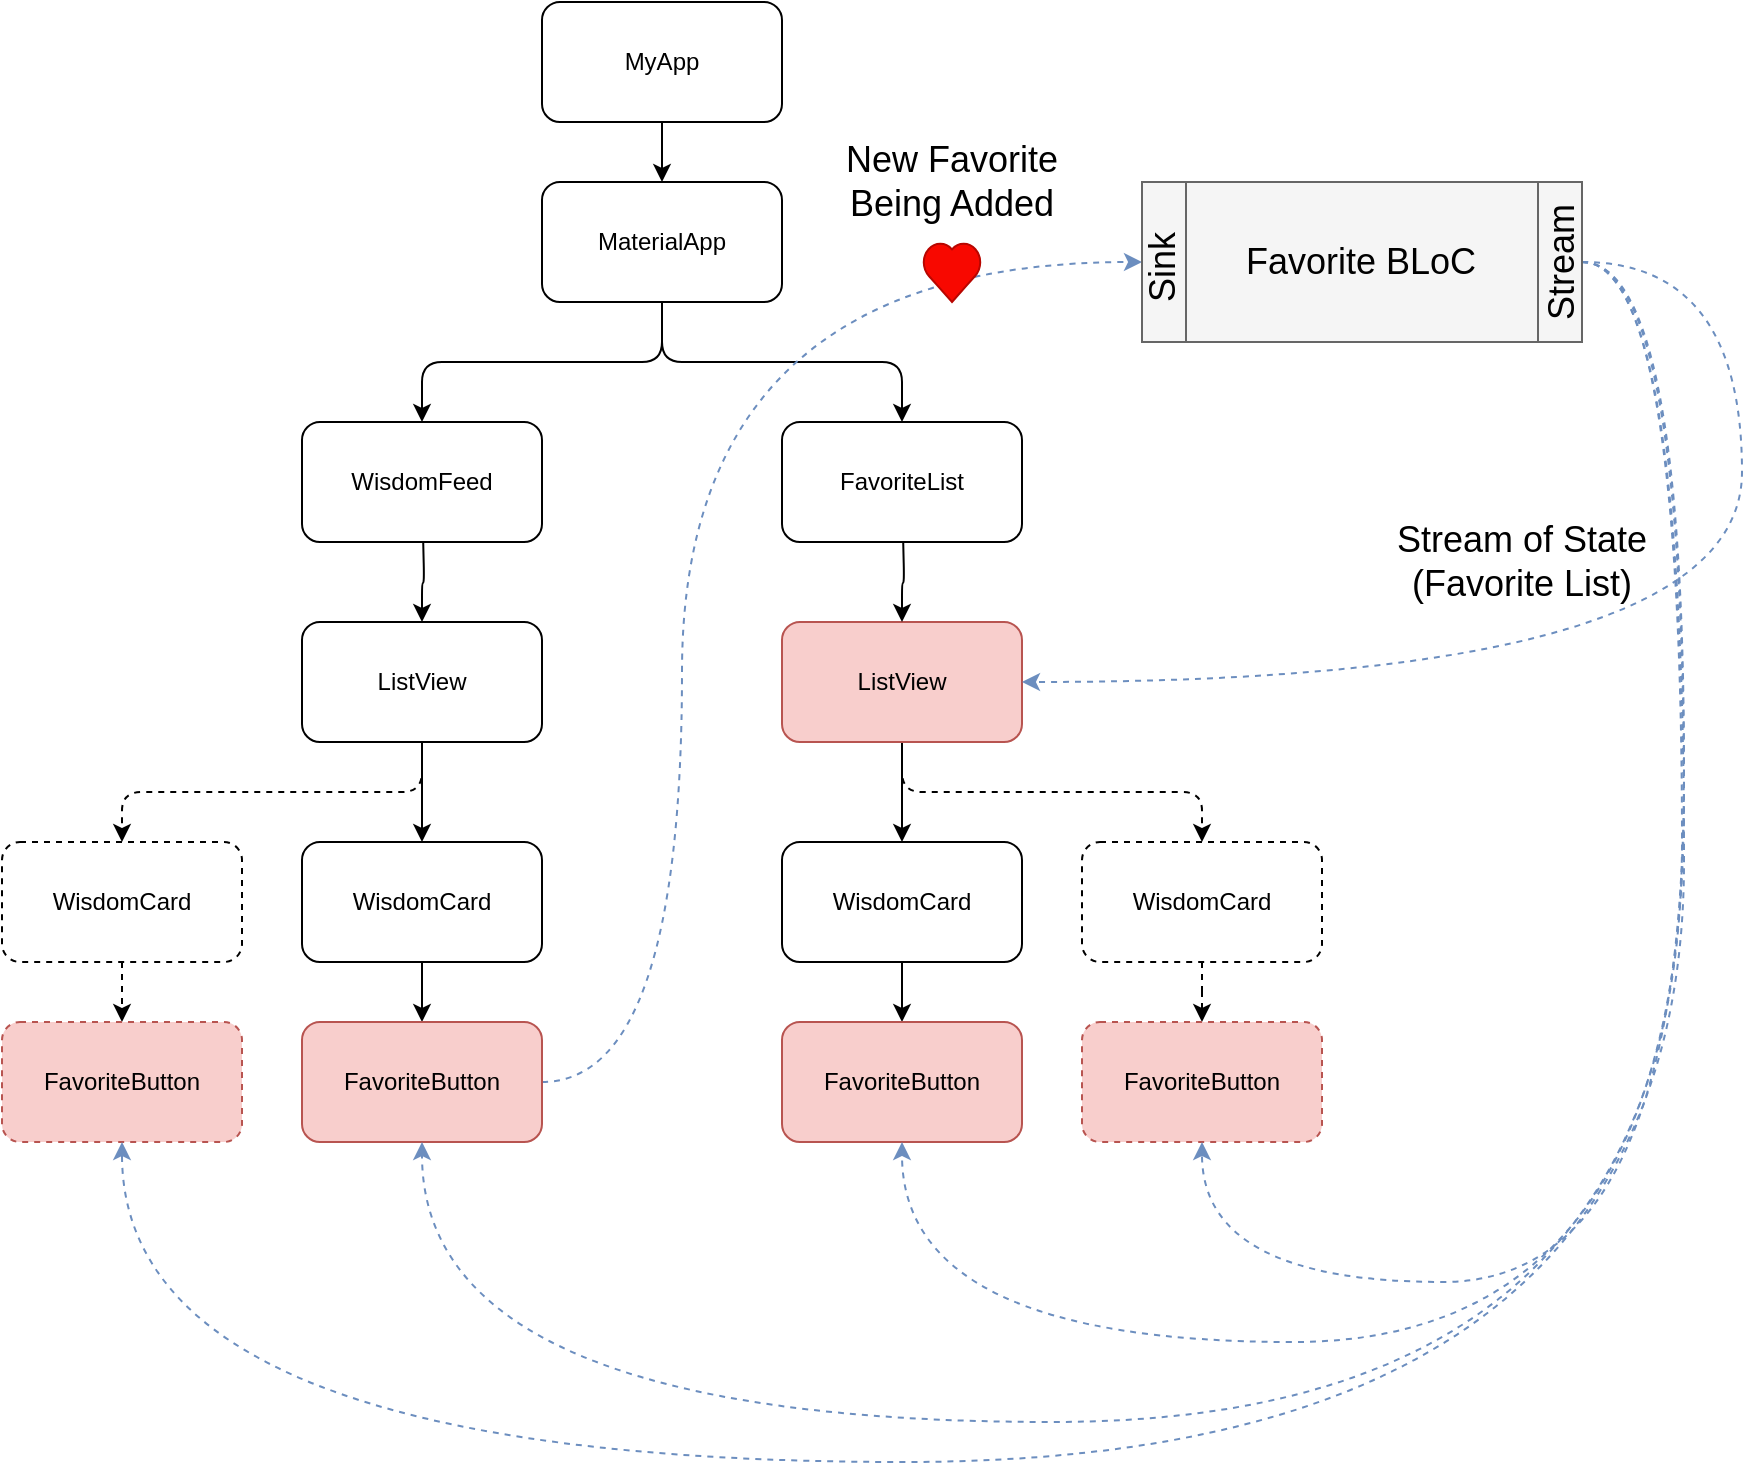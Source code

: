 <mxfile version="12.0.2" type="device" pages="1"><diagram id="z9yldGAGL9I7s9_kAqGx" name="Page-1"><mxGraphModel dx="1447" dy="750" grid="1" gridSize="10" guides="1" tooltips="1" connect="1" arrows="1" fold="1" page="1" pageScale="1" pageWidth="827" pageHeight="1169" math="0" shadow="0"><root><mxCell id="0"/><mxCell id="1" parent="0"/><mxCell id="nasxw4QEqNmTyr8lPHSL-5" style="edgeStyle=orthogonalEdgeStyle;rounded=0;orthogonalLoop=1;jettySize=auto;html=1;exitX=0.5;exitY=1;exitDx=0;exitDy=0;" parent="1" source="nasxw4QEqNmTyr8lPHSL-1" target="nasxw4QEqNmTyr8lPHSL-2" edge="1"><mxGeometry relative="1" as="geometry"/></mxCell><mxCell id="nasxw4QEqNmTyr8lPHSL-1" value="MyApp" style="rounded=1;whiteSpace=wrap;html=1;" parent="1" vertex="1"><mxGeometry x="310" y="140" width="120" height="60" as="geometry"/></mxCell><mxCell id="nasxw4QEqNmTyr8lPHSL-6" style="edgeStyle=orthogonalEdgeStyle;rounded=1;orthogonalLoop=1;jettySize=auto;html=1;exitX=0.5;exitY=1;exitDx=0;exitDy=0;entryX=0.5;entryY=0;entryDx=0;entryDy=0;" parent="1" source="nasxw4QEqNmTyr8lPHSL-2" target="nasxw4QEqNmTyr8lPHSL-3" edge="1"><mxGeometry relative="1" as="geometry"/></mxCell><mxCell id="nasxw4QEqNmTyr8lPHSL-7" style="edgeStyle=orthogonalEdgeStyle;rounded=1;orthogonalLoop=1;jettySize=auto;html=1;exitX=0.5;exitY=1;exitDx=0;exitDy=0;" parent="1" source="nasxw4QEqNmTyr8lPHSL-2" target="nasxw4QEqNmTyr8lPHSL-4" edge="1"><mxGeometry relative="1" as="geometry"/></mxCell><mxCell id="nasxw4QEqNmTyr8lPHSL-2" value="MaterialApp" style="rounded=1;whiteSpace=wrap;html=1;" parent="1" vertex="1"><mxGeometry x="310" y="230" width="120" height="60" as="geometry"/></mxCell><mxCell id="nasxw4QEqNmTyr8lPHSL-3" value="WisdomFeed" style="rounded=1;whiteSpace=wrap;html=1;" parent="1" vertex="1"><mxGeometry x="190" y="350" width="120" height="60" as="geometry"/></mxCell><mxCell id="nasxw4QEqNmTyr8lPHSL-4" value="FavoriteList" style="rounded=1;whiteSpace=wrap;html=1;" parent="1" vertex="1"><mxGeometry x="430" y="350" width="120" height="60" as="geometry"/></mxCell><mxCell id="nasxw4QEqNmTyr8lPHSL-22" style="edgeStyle=orthogonalEdgeStyle;rounded=1;orthogonalLoop=1;jettySize=auto;html=1;exitX=0.5;exitY=1;exitDx=0;exitDy=0;entryX=0.5;entryY=0;entryDx=0;entryDy=0;" parent="1" source="nasxw4QEqNmTyr8lPHSL-8" target="nasxw4QEqNmTyr8lPHSL-17" edge="1"><mxGeometry relative="1" as="geometry"/></mxCell><mxCell id="nasxw4QEqNmTyr8lPHSL-33" style="edgeStyle=orthogonalEdgeStyle;rounded=1;orthogonalLoop=1;jettySize=auto;html=1;exitX=0.5;exitY=1;exitDx=0;exitDy=0;dashed=1;" parent="1" source="nasxw4QEqNmTyr8lPHSL-8" target="nasxw4QEqNmTyr8lPHSL-27" edge="1"><mxGeometry relative="1" as="geometry"/></mxCell><mxCell id="nasxw4QEqNmTyr8lPHSL-8" value="ListView" style="rounded=1;whiteSpace=wrap;html=1;fillColor=#f8cecc;strokeColor=#b85450;" parent="1" vertex="1"><mxGeometry x="430" y="450" width="120" height="60" as="geometry"/></mxCell><mxCell id="nasxw4QEqNmTyr8lPHSL-15" style="edgeStyle=orthogonalEdgeStyle;rounded=1;orthogonalLoop=1;jettySize=auto;html=1;exitX=0.5;exitY=1;exitDx=0;exitDy=0;" parent="1" target="nasxw4QEqNmTyr8lPHSL-8" edge="1"><mxGeometry relative="1" as="geometry"><mxPoint x="490.588" y="409.529" as="sourcePoint"/></mxGeometry></mxCell><mxCell id="nasxw4QEqNmTyr8lPHSL-13" style="edgeStyle=orthogonalEdgeStyle;rounded=1;orthogonalLoop=1;jettySize=auto;html=1;exitX=0.5;exitY=1;exitDx=0;exitDy=0;entryX=0.5;entryY=0;entryDx=0;entryDy=0;" parent="1" target="nasxw4QEqNmTyr8lPHSL-11" edge="1"><mxGeometry relative="1" as="geometry"><mxPoint x="250.588" y="409.529" as="sourcePoint"/></mxGeometry></mxCell><mxCell id="nasxw4QEqNmTyr8lPHSL-20" style="edgeStyle=orthogonalEdgeStyle;rounded=1;orthogonalLoop=1;jettySize=auto;html=1;exitX=0.5;exitY=1;exitDx=0;exitDy=0;entryX=0.5;entryY=0;entryDx=0;entryDy=0;" parent="1" source="nasxw4QEqNmTyr8lPHSL-11" target="nasxw4QEqNmTyr8lPHSL-16" edge="1"><mxGeometry relative="1" as="geometry"/></mxCell><mxCell id="nasxw4QEqNmTyr8lPHSL-31" style="edgeStyle=orthogonalEdgeStyle;rounded=1;orthogonalLoop=1;jettySize=auto;html=1;exitX=0.5;exitY=1;exitDx=0;exitDy=0;dashed=1;" parent="1" source="nasxw4QEqNmTyr8lPHSL-11" target="nasxw4QEqNmTyr8lPHSL-25" edge="1"><mxGeometry relative="1" as="geometry"/></mxCell><mxCell id="nasxw4QEqNmTyr8lPHSL-11" value="ListView" style="rounded=1;whiteSpace=wrap;html=1;" parent="1" vertex="1"><mxGeometry x="190" y="450" width="120" height="60" as="geometry"/></mxCell><mxCell id="nasxw4QEqNmTyr8lPHSL-21" style="edgeStyle=orthogonalEdgeStyle;rounded=1;orthogonalLoop=1;jettySize=auto;html=1;exitX=0.5;exitY=1;exitDx=0;exitDy=0;" parent="1" source="nasxw4QEqNmTyr8lPHSL-16" target="nasxw4QEqNmTyr8lPHSL-18" edge="1"><mxGeometry relative="1" as="geometry"/></mxCell><mxCell id="nasxw4QEqNmTyr8lPHSL-16" value="WisdomCard" style="rounded=1;whiteSpace=wrap;html=1;" parent="1" vertex="1"><mxGeometry x="190" y="560" width="120" height="60" as="geometry"/></mxCell><mxCell id="nasxw4QEqNmTyr8lPHSL-23" style="edgeStyle=orthogonalEdgeStyle;rounded=1;orthogonalLoop=1;jettySize=auto;html=1;exitX=0.5;exitY=1;exitDx=0;exitDy=0;" parent="1" source="nasxw4QEqNmTyr8lPHSL-17" target="nasxw4QEqNmTyr8lPHSL-19" edge="1"><mxGeometry relative="1" as="geometry"/></mxCell><mxCell id="nasxw4QEqNmTyr8lPHSL-17" value="WisdomCard" style="rounded=1;whiteSpace=wrap;html=1;" parent="1" vertex="1"><mxGeometry x="430" y="560" width="120" height="60" as="geometry"/></mxCell><mxCell id="jzOJ5rmIm8WKQEoguNtT-7" style="edgeStyle=orthogonalEdgeStyle;orthogonalLoop=1;jettySize=auto;html=1;exitX=1;exitY=0.5;exitDx=0;exitDy=0;entryX=0;entryY=0.5;entryDx=0;entryDy=0;curved=1;dashed=1;fillColor=#dae8fc;strokeColor=#6c8ebf;" edge="1" parent="1" source="nasxw4QEqNmTyr8lPHSL-18" target="jzOJ5rmIm8WKQEoguNtT-1"><mxGeometry relative="1" as="geometry"><Array as="points"><mxPoint x="380" y="680"/><mxPoint x="380" y="270"/></Array></mxGeometry></mxCell><mxCell id="nasxw4QEqNmTyr8lPHSL-18" value="FavoriteButton" style="rounded=1;whiteSpace=wrap;html=1;fillColor=#f8cecc;strokeColor=#b85450;" parent="1" vertex="1"><mxGeometry x="190" y="650" width="120" height="60" as="geometry"/></mxCell><mxCell id="nasxw4QEqNmTyr8lPHSL-19" value="FavoriteButton" style="rounded=1;whiteSpace=wrap;html=1;fillColor=#f8cecc;strokeColor=#b85450;" parent="1" vertex="1"><mxGeometry x="430" y="650" width="120" height="60" as="geometry"/></mxCell><mxCell id="nasxw4QEqNmTyr8lPHSL-32" style="edgeStyle=orthogonalEdgeStyle;rounded=1;orthogonalLoop=1;jettySize=auto;html=1;exitX=0.5;exitY=1;exitDx=0;exitDy=0;entryX=0.5;entryY=0;entryDx=0;entryDy=0;dashed=1;" parent="1" source="nasxw4QEqNmTyr8lPHSL-25" target="nasxw4QEqNmTyr8lPHSL-26" edge="1"><mxGeometry relative="1" as="geometry"/></mxCell><mxCell id="nasxw4QEqNmTyr8lPHSL-25" value="WisdomCard" style="rounded=1;whiteSpace=wrap;html=1;dashed=1;" parent="1" vertex="1"><mxGeometry x="40" y="560" width="120" height="60" as="geometry"/></mxCell><mxCell id="nasxw4QEqNmTyr8lPHSL-26" value="FavoriteButton" style="rounded=1;whiteSpace=wrap;html=1;dashed=1;fillColor=#f8cecc;strokeColor=#b85450;" parent="1" vertex="1"><mxGeometry x="40" y="650" width="120" height="60" as="geometry"/></mxCell><mxCell id="nasxw4QEqNmTyr8lPHSL-34" style="edgeStyle=orthogonalEdgeStyle;rounded=1;orthogonalLoop=1;jettySize=auto;html=1;exitX=0.5;exitY=1;exitDx=0;exitDy=0;dashed=1;" parent="1" source="nasxw4QEqNmTyr8lPHSL-27" target="nasxw4QEqNmTyr8lPHSL-28" edge="1"><mxGeometry relative="1" as="geometry"/></mxCell><mxCell id="nasxw4QEqNmTyr8lPHSL-27" value="WisdomCard" style="rounded=1;whiteSpace=wrap;html=1;dashed=1;" parent="1" vertex="1"><mxGeometry x="580" y="560" width="120" height="60" as="geometry"/></mxCell><mxCell id="nasxw4QEqNmTyr8lPHSL-28" value="FavoriteButton" style="rounded=1;whiteSpace=wrap;html=1;dashed=1;fillColor=#f8cecc;strokeColor=#b85450;" parent="1" vertex="1"><mxGeometry x="580" y="650" width="120" height="60" as="geometry"/></mxCell><mxCell id="nasxw4QEqNmTyr8lPHSL-39" value="" style="shape=mxgraph.signs.healthcare.heart_1;html=1;fillColor=#F80800;strokeColor=#B80600;verticalLabelPosition=bottom;verticalAlign=top;align=center;gradientColor=none;" parent="1" vertex="1"><mxGeometry x="500" y="260" width="30" height="30" as="geometry"/></mxCell><mxCell id="jzOJ5rmIm8WKQEoguNtT-13" style="edgeStyle=orthogonalEdgeStyle;curved=1;orthogonalLoop=1;jettySize=auto;html=1;exitX=1;exitY=0.5;exitDx=0;exitDy=0;entryX=0.5;entryY=1;entryDx=0;entryDy=0;dashed=1;fillColor=#dae8fc;strokeColor=#6c8ebf;" edge="1" parent="1" source="jzOJ5rmIm8WKQEoguNtT-1" target="nasxw4QEqNmTyr8lPHSL-28"><mxGeometry relative="1" as="geometry"><Array as="points"><mxPoint x="881" y="270"/><mxPoint x="881" y="780"/><mxPoint x="640" y="780"/></Array></mxGeometry></mxCell><mxCell id="jzOJ5rmIm8WKQEoguNtT-15" style="edgeStyle=orthogonalEdgeStyle;curved=1;orthogonalLoop=1;jettySize=auto;html=1;exitX=1;exitY=0.5;exitDx=0;exitDy=0;entryX=0.5;entryY=1;entryDx=0;entryDy=0;dashed=1;fillColor=#dae8fc;strokeColor=#6c8ebf;" edge="1" parent="1" source="jzOJ5rmIm8WKQEoguNtT-1" target="nasxw4QEqNmTyr8lPHSL-19"><mxGeometry relative="1" as="geometry"><Array as="points"><mxPoint x="881" y="270"/><mxPoint x="881" y="810"/><mxPoint x="490" y="810"/></Array></mxGeometry></mxCell><mxCell id="jzOJ5rmIm8WKQEoguNtT-16" style="edgeStyle=orthogonalEdgeStyle;curved=1;orthogonalLoop=1;jettySize=auto;html=1;exitX=1;exitY=0.5;exitDx=0;exitDy=0;entryX=0.5;entryY=1;entryDx=0;entryDy=0;dashed=1;fillColor=#dae8fc;strokeColor=#6c8ebf;" edge="1" parent="1" source="jzOJ5rmIm8WKQEoguNtT-1" target="nasxw4QEqNmTyr8lPHSL-18"><mxGeometry relative="1" as="geometry"><Array as="points"><mxPoint x="880" y="270"/><mxPoint x="880" y="850"/><mxPoint x="250" y="850"/></Array></mxGeometry></mxCell><mxCell id="jzOJ5rmIm8WKQEoguNtT-17" style="edgeStyle=orthogonalEdgeStyle;curved=1;orthogonalLoop=1;jettySize=auto;html=1;exitX=1;exitY=0.5;exitDx=0;exitDy=0;entryX=0.5;entryY=1;entryDx=0;entryDy=0;dashed=1;fillColor=#dae8fc;strokeColor=#6c8ebf;" edge="1" parent="1" source="jzOJ5rmIm8WKQEoguNtT-1" target="nasxw4QEqNmTyr8lPHSL-26"><mxGeometry relative="1" as="geometry"><Array as="points"><mxPoint x="881" y="270"/><mxPoint x="881" y="870"/><mxPoint x="100" y="870"/></Array></mxGeometry></mxCell><mxCell id="jzOJ5rmIm8WKQEoguNtT-18" style="edgeStyle=orthogonalEdgeStyle;curved=1;orthogonalLoop=1;jettySize=auto;html=1;exitX=1;exitY=0.5;exitDx=0;exitDy=0;dashed=1;entryX=1;entryY=0.5;entryDx=0;entryDy=0;fillColor=#dae8fc;strokeColor=#6c8ebf;" edge="1" parent="1" source="jzOJ5rmIm8WKQEoguNtT-1" target="nasxw4QEqNmTyr8lPHSL-8"><mxGeometry relative="1" as="geometry"><mxPoint x="879.977" y="280.039" as="targetPoint"/><Array as="points"><mxPoint x="910" y="270"/><mxPoint x="910" y="480"/></Array></mxGeometry></mxCell><mxCell id="jzOJ5rmIm8WKQEoguNtT-1" value="" style="shape=process;whiteSpace=wrap;html=1;backgroundOutline=1;fillColor=#f5f5f5;strokeColor=#666666;fontColor=#333333;" vertex="1" parent="1"><mxGeometry x="610" y="230" width="220" height="80" as="geometry"/></mxCell><mxCell id="jzOJ5rmIm8WKQEoguNtT-2" value="Favorite BLoC" style="text;html=1;strokeColor=none;fillColor=none;align=center;verticalAlign=middle;whiteSpace=wrap;rounded=0;fontSize=18;" vertex="1" parent="1"><mxGeometry x="659" y="260" width="121" height="20" as="geometry"/></mxCell><mxCell id="jzOJ5rmIm8WKQEoguNtT-4" value="Sink" style="text;html=1;strokeColor=none;fillColor=none;align=center;verticalAlign=middle;whiteSpace=wrap;rounded=0;rotation=-90;fontSize=18;" vertex="1" parent="1"><mxGeometry x="600" y="265" width="40" height="15" as="geometry"/></mxCell><mxCell id="jzOJ5rmIm8WKQEoguNtT-5" value="Stream" style="text;html=1;strokeColor=none;fillColor=none;align=center;verticalAlign=middle;whiteSpace=wrap;rounded=0;rotation=-90;fontSize=18;" vertex="1" parent="1"><mxGeometry x="800" y="262.5" width="40" height="15" as="geometry"/></mxCell><mxCell id="jzOJ5rmIm8WKQEoguNtT-19" value="Stream of State (Favorite List)" style="text;html=1;strokeColor=none;fillColor=none;align=center;verticalAlign=middle;whiteSpace=wrap;rounded=0;fontSize=18;" vertex="1" parent="1"><mxGeometry x="730" y="410" width="140" height="20" as="geometry"/></mxCell><mxCell id="jzOJ5rmIm8WKQEoguNtT-20" value="New Favorite Being Added" style="text;html=1;strokeColor=none;fillColor=none;align=center;verticalAlign=middle;whiteSpace=wrap;rounded=0;fontSize=18;" vertex="1" parent="1"><mxGeometry x="458" y="220" width="114" height="20" as="geometry"/></mxCell></root></mxGraphModel></diagram></mxfile>